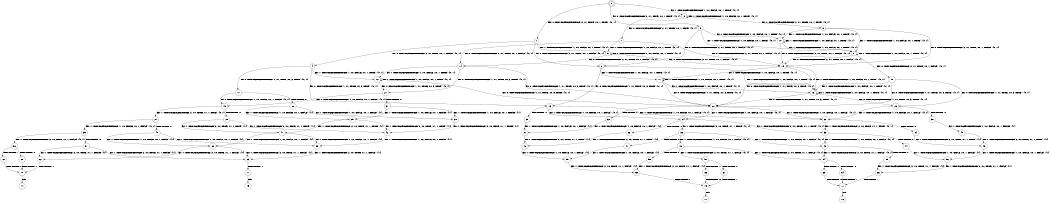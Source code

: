digraph BCG {
size = "7, 10.5";
center = TRUE;
node [shape = circle];
0 [peripheries = 2];
0 -> 1 [label = "EX !0 !ATOMIC_EXCH_BRANCH (2, +1, TRUE, +0, 1, TRUE) !{0, 1}"];
0 -> 2 [label = "EX !1 !ATOMIC_EXCH_BRANCH (1, +0, FALSE, +0, 1, TRUE) !{0, 1}"];
0 -> 3 [label = "EX !0 !ATOMIC_EXCH_BRANCH (2, +1, TRUE, +0, 1, TRUE) !{0, 1}"];
1 -> 4 [label = "EX !0 !ATOMIC_EXCH_BRANCH (2, +1, TRUE, +0, 1, FALSE) !{0, 1}"];
1 -> 5 [label = "EX !1 !ATOMIC_EXCH_BRANCH (1, +0, FALSE, +0, 1, TRUE) !{0, 1}"];
1 -> 6 [label = "EX !0 !ATOMIC_EXCH_BRANCH (2, +1, TRUE, +0, 1, FALSE) !{0, 1}"];
2 -> 2 [label = "EX !1 !ATOMIC_EXCH_BRANCH (1, +0, FALSE, +0, 1, TRUE) !{0, 1}"];
2 -> 7 [label = "EX !0 !ATOMIC_EXCH_BRANCH (2, +1, TRUE, +0, 1, TRUE) !{0, 1}"];
2 -> 8 [label = "EX !0 !ATOMIC_EXCH_BRANCH (2, +1, TRUE, +0, 1, TRUE) !{0, 1}"];
3 -> 9 [label = "EX !1 !ATOMIC_EXCH_BRANCH (1, +0, FALSE, +0, 1, TRUE) !{0, 1}"];
3 -> 6 [label = "EX !0 !ATOMIC_EXCH_BRANCH (2, +1, TRUE, +0, 1, FALSE) !{0, 1}"];
3 -> 10 [label = "EX !1 !ATOMIC_EXCH_BRANCH (1, +0, FALSE, +0, 1, TRUE) !{0, 1}"];
4 -> 11 [label = "EX !0 !ATOMIC_EXCH_BRANCH (1, +1, TRUE, +0, 3, TRUE) !{0, 1}"];
4 -> 12 [label = "EX !1 !ATOMIC_EXCH_BRANCH (1, +0, FALSE, +0, 1, TRUE) !{0, 1}"];
4 -> 13 [label = "EX !0 !ATOMIC_EXCH_BRANCH (1, +1, TRUE, +0, 3, TRUE) !{0, 1}"];
5 -> 14 [label = "EX !0 !ATOMIC_EXCH_BRANCH (2, +1, TRUE, +0, 1, FALSE) !{0, 1}"];
5 -> 5 [label = "EX !1 !ATOMIC_EXCH_BRANCH (1, +0, FALSE, +0, 1, TRUE) !{0, 1}"];
5 -> 15 [label = "EX !0 !ATOMIC_EXCH_BRANCH (2, +1, TRUE, +0, 1, FALSE) !{0, 1}"];
6 -> 16 [label = "EX !1 !ATOMIC_EXCH_BRANCH (1, +0, FALSE, +0, 1, TRUE) !{0, 1}"];
6 -> 13 [label = "EX !0 !ATOMIC_EXCH_BRANCH (1, +1, TRUE, +0, 3, TRUE) !{0, 1}"];
6 -> 17 [label = "EX !1 !ATOMIC_EXCH_BRANCH (1, +0, FALSE, +0, 1, TRUE) !{0, 1}"];
7 -> 14 [label = "EX !0 !ATOMIC_EXCH_BRANCH (2, +1, TRUE, +0, 1, FALSE) !{0, 1}"];
7 -> 5 [label = "EX !1 !ATOMIC_EXCH_BRANCH (1, +0, FALSE, +0, 1, TRUE) !{0, 1}"];
7 -> 15 [label = "EX !0 !ATOMIC_EXCH_BRANCH (2, +1, TRUE, +0, 1, FALSE) !{0, 1}"];
8 -> 9 [label = "EX !1 !ATOMIC_EXCH_BRANCH (1, +0, FALSE, +0, 1, TRUE) !{0, 1}"];
8 -> 15 [label = "EX !0 !ATOMIC_EXCH_BRANCH (2, +1, TRUE, +0, 1, FALSE) !{0, 1}"];
8 -> 10 [label = "EX !1 !ATOMIC_EXCH_BRANCH (1, +0, FALSE, +0, 1, TRUE) !{0, 1}"];
9 -> 18 [label = "EX !0 !ATOMIC_EXCH_BRANCH (2, +1, TRUE, +0, 1, FALSE) !{0, 1}"];
9 -> 9 [label = "EX !1 !ATOMIC_EXCH_BRANCH (1, +0, FALSE, +0, 1, TRUE) !{0, 1}"];
9 -> 15 [label = "EX !0 !ATOMIC_EXCH_BRANCH (2, +1, TRUE, +0, 1, FALSE) !{0, 1}"];
10 -> 9 [label = "EX !1 !ATOMIC_EXCH_BRANCH (1, +0, FALSE, +0, 1, TRUE) !{0, 1}"];
10 -> 15 [label = "EX !0 !ATOMIC_EXCH_BRANCH (2, +1, TRUE, +0, 1, FALSE) !{0, 1}"];
10 -> 10 [label = "EX !1 !ATOMIC_EXCH_BRANCH (1, +0, FALSE, +0, 1, TRUE) !{0, 1}"];
11 -> 19 [label = "EX !1 !ATOMIC_EXCH_BRANCH (1, +0, FALSE, +0, 1, FALSE) !{0, 1}"];
11 -> 20 [label = "TERMINATE !0"];
12 -> 21 [label = "EX !0 !ATOMIC_EXCH_BRANCH (1, +1, TRUE, +0, 3, TRUE) !{0, 1}"];
12 -> 12 [label = "EX !1 !ATOMIC_EXCH_BRANCH (1, +0, FALSE, +0, 1, TRUE) !{0, 1}"];
12 -> 22 [label = "EX !0 !ATOMIC_EXCH_BRANCH (1, +1, TRUE, +0, 3, TRUE) !{0, 1}"];
13 -> 23 [label = "EX !1 !ATOMIC_EXCH_BRANCH (1, +0, FALSE, +0, 1, FALSE) !{0, 1}"];
13 -> 24 [label = "EX !1 !ATOMIC_EXCH_BRANCH (1, +0, FALSE, +0, 1, FALSE) !{0, 1}"];
13 -> 25 [label = "TERMINATE !0"];
14 -> 21 [label = "EX !0 !ATOMIC_EXCH_BRANCH (1, +1, TRUE, +0, 3, TRUE) !{0, 1}"];
14 -> 12 [label = "EX !1 !ATOMIC_EXCH_BRANCH (1, +0, FALSE, +0, 1, TRUE) !{0, 1}"];
14 -> 22 [label = "EX !0 !ATOMIC_EXCH_BRANCH (1, +1, TRUE, +0, 3, TRUE) !{0, 1}"];
15 -> 16 [label = "EX !1 !ATOMIC_EXCH_BRANCH (1, +0, FALSE, +0, 1, TRUE) !{0, 1}"];
15 -> 22 [label = "EX !0 !ATOMIC_EXCH_BRANCH (1, +1, TRUE, +0, 3, TRUE) !{0, 1}"];
15 -> 17 [label = "EX !1 !ATOMIC_EXCH_BRANCH (1, +0, FALSE, +0, 1, TRUE) !{0, 1}"];
16 -> 26 [label = "EX !0 !ATOMIC_EXCH_BRANCH (1, +1, TRUE, +0, 3, TRUE) !{0, 1}"];
16 -> 16 [label = "EX !1 !ATOMIC_EXCH_BRANCH (1, +0, FALSE, +0, 1, TRUE) !{0, 1}"];
16 -> 22 [label = "EX !0 !ATOMIC_EXCH_BRANCH (1, +1, TRUE, +0, 3, TRUE) !{0, 1}"];
17 -> 16 [label = "EX !1 !ATOMIC_EXCH_BRANCH (1, +0, FALSE, +0, 1, TRUE) !{0, 1}"];
17 -> 22 [label = "EX !0 !ATOMIC_EXCH_BRANCH (1, +1, TRUE, +0, 3, TRUE) !{0, 1}"];
17 -> 17 [label = "EX !1 !ATOMIC_EXCH_BRANCH (1, +0, FALSE, +0, 1, TRUE) !{0, 1}"];
18 -> 26 [label = "EX !0 !ATOMIC_EXCH_BRANCH (1, +1, TRUE, +0, 3, TRUE) !{0, 1}"];
18 -> 16 [label = "EX !1 !ATOMIC_EXCH_BRANCH (1, +0, FALSE, +0, 1, TRUE) !{0, 1}"];
18 -> 22 [label = "EX !0 !ATOMIC_EXCH_BRANCH (1, +1, TRUE, +0, 3, TRUE) !{0, 1}"];
19 -> 27 [label = "EX !1 !ATOMIC_EXCH_BRANCH (2, +0, TRUE, +1, 1, TRUE) !{0, 1}"];
19 -> 28 [label = "TERMINATE !0"];
20 -> 29 [label = "EX !1 !ATOMIC_EXCH_BRANCH (1, +0, FALSE, +0, 1, FALSE) !{1}"];
20 -> 30 [label = "EX !1 !ATOMIC_EXCH_BRANCH (1, +0, FALSE, +0, 1, FALSE) !{1}"];
21 -> 19 [label = "EX !1 !ATOMIC_EXCH_BRANCH (1, +0, FALSE, +0, 1, FALSE) !{0, 1}"];
21 -> 31 [label = "TERMINATE !0"];
22 -> 23 [label = "EX !1 !ATOMIC_EXCH_BRANCH (1, +0, FALSE, +0, 1, FALSE) !{0, 1}"];
22 -> 24 [label = "EX !1 !ATOMIC_EXCH_BRANCH (1, +0, FALSE, +0, 1, FALSE) !{0, 1}"];
22 -> 32 [label = "TERMINATE !0"];
23 -> 33 [label = "EX !1 !ATOMIC_EXCH_BRANCH (2, +0, TRUE, +1, 1, TRUE) !{0, 1}"];
23 -> 34 [label = "TERMINATE !0"];
24 -> 33 [label = "EX !1 !ATOMIC_EXCH_BRANCH (2, +0, TRUE, +1, 1, TRUE) !{0, 1}"];
24 -> 35 [label = "EX !1 !ATOMIC_EXCH_BRANCH (2, +0, TRUE, +1, 1, TRUE) !{0, 1}"];
24 -> 36 [label = "TERMINATE !0"];
25 -> 37 [label = "EX !1 !ATOMIC_EXCH_BRANCH (1, +0, FALSE, +0, 1, FALSE) !{1}"];
26 -> 23 [label = "EX !1 !ATOMIC_EXCH_BRANCH (1, +0, FALSE, +0, 1, FALSE) !{0, 1}"];
26 -> 38 [label = "TERMINATE !0"];
27 -> 39 [label = "EX !1 !ATOMIC_EXCH_BRANCH (1, +0, FALSE, +0, 1, FALSE) !{0, 1}"];
27 -> 40 [label = "TERMINATE !0"];
28 -> 41 [label = "EX !1 !ATOMIC_EXCH_BRANCH (2, +0, TRUE, +1, 1, TRUE) !{1}"];
28 -> 42 [label = "EX !1 !ATOMIC_EXCH_BRANCH (2, +0, TRUE, +1, 1, TRUE) !{1}"];
29 -> 41 [label = "EX !1 !ATOMIC_EXCH_BRANCH (2, +0, TRUE, +1, 1, TRUE) !{1}"];
29 -> 42 [label = "EX !1 !ATOMIC_EXCH_BRANCH (2, +0, TRUE, +1, 1, TRUE) !{1}"];
30 -> 42 [label = "EX !1 !ATOMIC_EXCH_BRANCH (2, +0, TRUE, +1, 1, TRUE) !{1}"];
31 -> 29 [label = "EX !1 !ATOMIC_EXCH_BRANCH (1, +0, FALSE, +0, 1, FALSE) !{1}"];
31 -> 30 [label = "EX !1 !ATOMIC_EXCH_BRANCH (1, +0, FALSE, +0, 1, FALSE) !{1}"];
32 -> 37 [label = "EX !1 !ATOMIC_EXCH_BRANCH (1, +0, FALSE, +0, 1, FALSE) !{1}"];
33 -> 43 [label = "EX !1 !ATOMIC_EXCH_BRANCH (1, +0, FALSE, +0, 1, FALSE) !{0, 1}"];
33 -> 44 [label = "TERMINATE !0"];
34 -> 45 [label = "EX !1 !ATOMIC_EXCH_BRANCH (2, +0, TRUE, +1, 1, TRUE) !{1}"];
35 -> 43 [label = "EX !1 !ATOMIC_EXCH_BRANCH (1, +0, FALSE, +0, 1, FALSE) !{0, 1}"];
35 -> 46 [label = "EX !1 !ATOMIC_EXCH_BRANCH (1, +0, FALSE, +0, 1, FALSE) !{0, 1}"];
35 -> 47 [label = "TERMINATE !0"];
36 -> 48 [label = "EX !1 !ATOMIC_EXCH_BRANCH (2, +0, TRUE, +1, 1, TRUE) !{1}"];
37 -> 48 [label = "EX !1 !ATOMIC_EXCH_BRANCH (2, +0, TRUE, +1, 1, TRUE) !{1}"];
38 -> 49 [label = "EX !1 !ATOMIC_EXCH_BRANCH (1, +0, FALSE, +0, 1, FALSE) !{1}"];
39 -> 50 [label = "EX !1 !ATOMIC_EXCH_BRANCH (2, +0, TRUE, +1, 1, FALSE) !{0, 1}"];
39 -> 51 [label = "TERMINATE !0"];
40 -> 52 [label = "EX !1 !ATOMIC_EXCH_BRANCH (1, +0, FALSE, +0, 1, FALSE) !{1}"];
40 -> 53 [label = "EX !1 !ATOMIC_EXCH_BRANCH (1, +0, FALSE, +0, 1, FALSE) !{1}"];
41 -> 52 [label = "EX !1 !ATOMIC_EXCH_BRANCH (1, +0, FALSE, +0, 1, FALSE) !{1}"];
41 -> 53 [label = "EX !1 !ATOMIC_EXCH_BRANCH (1, +0, FALSE, +0, 1, FALSE) !{1}"];
42 -> 53 [label = "EX !1 !ATOMIC_EXCH_BRANCH (1, +0, FALSE, +0, 1, FALSE) !{1}"];
43 -> 54 [label = "EX !1 !ATOMIC_EXCH_BRANCH (2, +0, TRUE, +1, 1, FALSE) !{0, 1}"];
43 -> 55 [label = "TERMINATE !0"];
44 -> 56 [label = "EX !1 !ATOMIC_EXCH_BRANCH (1, +0, FALSE, +0, 1, FALSE) !{1}"];
45 -> 56 [label = "EX !1 !ATOMIC_EXCH_BRANCH (1, +0, FALSE, +0, 1, FALSE) !{1}"];
46 -> 54 [label = "EX !1 !ATOMIC_EXCH_BRANCH (2, +0, TRUE, +1, 1, FALSE) !{0, 1}"];
46 -> 57 [label = "EX !1 !ATOMIC_EXCH_BRANCH (2, +0, TRUE, +1, 1, FALSE) !{0, 1}"];
46 -> 58 [label = "TERMINATE !0"];
47 -> 59 [label = "EX !1 !ATOMIC_EXCH_BRANCH (1, +0, FALSE, +0, 1, FALSE) !{1}"];
48 -> 59 [label = "EX !1 !ATOMIC_EXCH_BRANCH (1, +0, FALSE, +0, 1, FALSE) !{1}"];
49 -> 45 [label = "EX !1 !ATOMIC_EXCH_BRANCH (2, +0, TRUE, +1, 1, TRUE) !{1}"];
50 -> 60 [label = "TERMINATE !0"];
50 -> 61 [label = "TERMINATE !1"];
51 -> 62 [label = "EX !1 !ATOMIC_EXCH_BRANCH (2, +0, TRUE, +1, 1, FALSE) !{1}"];
51 -> 63 [label = "EX !1 !ATOMIC_EXCH_BRANCH (2, +0, TRUE, +1, 1, FALSE) !{1}"];
52 -> 62 [label = "EX !1 !ATOMIC_EXCH_BRANCH (2, +0, TRUE, +1, 1, FALSE) !{1}"];
52 -> 63 [label = "EX !1 !ATOMIC_EXCH_BRANCH (2, +0, TRUE, +1, 1, FALSE) !{1}"];
53 -> 63 [label = "EX !1 !ATOMIC_EXCH_BRANCH (2, +0, TRUE, +1, 1, FALSE) !{1}"];
54 -> 64 [label = "TERMINATE !0"];
54 -> 65 [label = "TERMINATE !1"];
55 -> 66 [label = "EX !1 !ATOMIC_EXCH_BRANCH (2, +0, TRUE, +1, 1, FALSE) !{1}"];
56 -> 66 [label = "EX !1 !ATOMIC_EXCH_BRANCH (2, +0, TRUE, +1, 1, FALSE) !{1}"];
57 -> 67 [label = "TERMINATE !0"];
57 -> 68 [label = "TERMINATE !1"];
58 -> 69 [label = "EX !1 !ATOMIC_EXCH_BRANCH (2, +0, TRUE, +1, 1, FALSE) !{1}"];
59 -> 69 [label = "EX !1 !ATOMIC_EXCH_BRANCH (2, +0, TRUE, +1, 1, FALSE) !{1}"];
60 -> 70 [label = "TERMINATE !1"];
61 -> 70 [label = "TERMINATE !0"];
62 -> 70 [label = "TERMINATE !1"];
63 -> 71 [label = "TERMINATE !1"];
64 -> 72 [label = "TERMINATE !1"];
65 -> 72 [label = "TERMINATE !0"];
66 -> 72 [label = "TERMINATE !1"];
67 -> 73 [label = "TERMINATE !1"];
68 -> 73 [label = "TERMINATE !0"];
69 -> 73 [label = "TERMINATE !1"];
70 -> 74 [label = "exit"];
71 -> 75 [label = "exit"];
72 -> 76 [label = "exit"];
73 -> 77 [label = "exit"];
}

